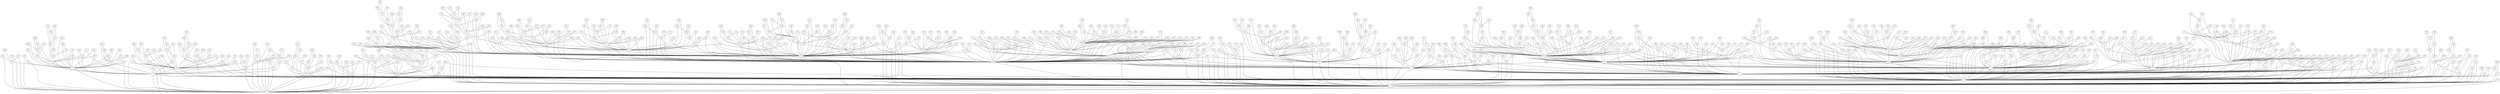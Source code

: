 graph DorMen1000 {
0;
1;
2;
3;
4;
5;
6;
7;
8;
9;
10;
11;
12;
13;
14;
15;
16;
17;
18;
19;
20;
21;
22;
23;
24;
25;
26;
27;
28;
29;
30;
31;
32;
33;
34;
35;
36;
37;
38;
39;
40;
41;
42;
43;
44;
45;
46;
47;
48;
49;
50;
51;
52;
53;
54;
55;
56;
57;
58;
59;
60;
61;
62;
63;
64;
65;
66;
67;
68;
69;
70;
71;
72;
73;
74;
75;
76;
77;
78;
79;
80;
81;
82;
83;
84;
85;
86;
87;
88;
89;
90;
91;
92;
93;
94;
95;
96;
97;
98;
99;
100;
101;
102;
103;
104;
105;
106;
107;
108;
109;
110;
111;
112;
113;
114;
115;
116;
117;
118;
119;
120;
121;
122;
123;
124;
125;
126;
127;
128;
129;
130;
131;
132;
133;
134;
135;
136;
137;
138;
139;
140;
141;
142;
143;
144;
145;
146;
147;
148;
149;
150;
151;
152;
153;
154;
155;
156;
157;
158;
159;
160;
161;
162;
163;
164;
165;
166;
167;
168;
169;
170;
171;
172;
173;
174;
175;
176;
177;
178;
179;
180;
181;
182;
183;
184;
185;
186;
187;
188;
189;
190;
191;
192;
193;
194;
195;
196;
197;
198;
199;
200;
201;
202;
203;
204;
205;
206;
207;
208;
209;
210;
211;
212;
213;
214;
215;
216;
217;
218;
219;
220;
221;
222;
223;
224;
225;
226;
227;
228;
229;
230;
231;
232;
233;
234;
235;
236;
237;
238;
239;
240;
241;
242;
243;
244;
245;
246;
247;
248;
249;
250;
251;
252;
253;
254;
255;
256;
257;
258;
259;
260;
261;
262;
263;
264;
265;
266;
267;
268;
269;
270;
271;
272;
273;
274;
275;
276;
277;
278;
279;
280;
281;
282;
283;
284;
285;
286;
287;
288;
289;
290;
291;
292;
293;
294;
295;
296;
297;
298;
299;
300;
301;
302;
303;
304;
305;
306;
307;
308;
309;
310;
311;
312;
313;
314;
315;
316;
317;
318;
319;
320;
321;
322;
323;
324;
325;
326;
327;
328;
329;
330;
331;
332;
333;
334;
335;
336;
337;
338;
339;
340;
341;
342;
343;
344;
345;
346;
347;
348;
349;
350;
351;
352;
353;
354;
355;
356;
357;
358;
359;
360;
361;
362;
363;
364;
365;
366;
367;
368;
369;
370;
371;
372;
373;
374;
375;
376;
377;
378;
379;
380;
381;
382;
383;
384;
385;
386;
387;
388;
389;
390;
391;
392;
393;
394;
395;
396;
397;
398;
399;
400;
401;
402;
403;
404;
405;
406;
407;
408;
409;
410;
411;
412;
413;
414;
415;
416;
417;
418;
419;
420;
421;
422;
423;
424;
425;
426;
427;
428;
429;
430;
431;
432;
433;
434;
435;
436;
437;
438;
439;
440;
441;
442;
443;
444;
445;
446;
447;
448;
449;
450;
451;
452;
453;
454;
455;
456;
457;
458;
459;
460;
461;
462;
463;
464;
465;
466;
467;
468;
469;
470;
471;
472;
473;
474;
475;
476;
477;
478;
479;
480;
481;
482;
483;
484;
485;
486;
487;
488;
489;
490;
491;
492;
493;
494;
495;
496;
497;
498;
499;
500;
501;
502;
503;
504;
505;
506;
507;
508;
509;
510;
511;
512;
513;
514;
515;
516;
517;
518;
519;
520;
521;
522;
523;
524;
525;
526;
527;
528;
529;
530;
531;
532;
533;
534;
535;
536;
537;
538;
539;
540;
541;
542;
543;
544;
545;
546;
547;
548;
549;
550;
551;
552;
553;
554;
555;
556;
557;
558;
559;
560;
561;
562;
563;
564;
565;
566;
567;
568;
569;
570;
571;
572;
573;
574;
575;
576;
577;
578;
579;
580;
581;
582;
583;
584;
585;
586;
587;
588;
589;
590;
591;
592;
593;
594;
595;
596;
597;
598;
599;
600;
601;
602;
603;
604;
605;
606;
607;
608;
609;
610;
611;
612;
613;
614;
615;
616;
617;
618;
619;
620;
621;
622;
623;
624;
625;
626;
627;
628;
629;
630;
631;
632;
633;
634;
635;
636;
637;
638;
639;
640;
641;
642;
643;
644;
645;
646;
647;
648;
649;
650;
651;
652;
653;
654;
655;
656;
657;
658;
659;
660;
661;
662;
663;
664;
665;
666;
667;
668;
669;
670;
671;
672;
673;
674;
675;
676;
677;
678;
679;
680;
681;
682;
683;
684;
685;
686;
687;
688;
689;
690;
691;
692;
693;
694;
695;
696;
697;
698;
699;
700;
701;
702;
703;
704;
705;
706;
707;
708;
709;
710;
711;
712;
713;
714;
715;
716;
717;
718;
719;
720;
721;
722;
723;
724;
725;
726;
727;
728;
729;
730;
731;
732;
733;
734;
735;
736;
737;
738;
739;
740;
741;
742;
743;
744;
745;
746;
747;
748;
749;
750;
751;
752;
753;
754;
755;
756;
757;
758;
759;
760;
761;
762;
763;
764;
765;
766;
767;
768;
769;
770;
771;
772;
773;
774;
775;
776;
777;
778;
779;
780;
781;
782;
783;
784;
785;
786;
787;
788;
789;
790;
791;
792;
793;
794;
795;
796;
797;
798;
799;
800;
801;
802;
803;
804;
805;
806;
807;
808;
809;
810;
811;
812;
813;
814;
815;
816;
817;
818;
819;
820;
821;
822;
823;
824;
825;
826;
827;
828;
829;
830;
831;
832;
833;
834;
835;
836;
837;
838;
839;
840;
841;
842;
843;
844;
845;
846;
847;
848;
849;
850;
851;
852;
853;
854;
855;
856;
857;
858;
859;
860;
861;
862;
863;
864;
865;
866;
867;
868;
869;
870;
871;
872;
873;
874;
875;
876;
877;
878;
879;
880;
881;
882;
883;
884;
885;
886;
887;
888;
889;
890;
891;
892;
893;
894;
895;
896;
897;
898;
899;
900;
901;
902;
903;
904;
905;
906;
907;
908;
909;
910;
911;
912;
913;
914;
915;
916;
917;
918;
919;
920;
921;
922;
923;
924;
925;
926;
927;
928;
929;
930;
931;
932;
933;
934;
935;
936;
937;
938;
939;
940;
941;
942;
943;
944;
945;
946;
947;
948;
949;
950;
951;
952;
953;
954;
955;
956;
957;
958;
959;
960;
961;
962;
963;
964;
965;
966;
967;
968;
969;
970;
971;
972;
973;
974;
975;
976;
977;
978;
979;
980;
981;
982;
983;
984;
985;
986;
987;
988;
989;
990;
991;
992;
993;
994;
995;
996;
997;
998;
999;
0--1;
1--2;
2--0;
3--0;
3--1;
4--3;
4--1;
5--3;
5--0;
6--5;
6--3;
7--2;
7--0;
8--3;
8--0;
9--7;
9--2;
10--4;
10--1;
11--6;
11--5;
12--10;
12--1;
13--0;
13--1;
14--10;
14--4;
15--10;
15--1;
16--5;
16--0;
17--12;
17--1;
18--16;
18--5;
19--12;
19--1;
20--16;
20--0;
21--12;
21--10;
22--3;
22--0;
23--6;
23--3;
24--16;
24--5;
25--10;
25--4;
26--5;
26--0;
27--4;
27--1;
28--24;
28--16;
29--2;
29--0;
30--12;
30--10;
31--11;
31--6;
32--12;
32--10;
33--20;
33--0;
34--10;
34--1;
35--21;
35--12;
36--34;
36--10;
37--26;
37--5;
38--21;
38--10;
39--5;
39--0;
40--9;
40--2;
41--20;
41--0;
42--16;
42--0;
43--8;
43--3;
44--43;
44--8;
45--30;
45--10;
46--40;
46--2;
47--11;
47--6;
48--25;
48--10;
49--9;
49--2;
50--32;
50--12;
51--5;
51--0;
52--0;
52--1;
53--25;
53--10;
54--44;
54--43;
55--53;
55--10;
56--3;
56--1;
57--27;
57--1;
58--27;
58--1;
59--47;
59--6;
60--30;
60--10;
61--2;
61--0;
62--32;
62--12;
63--32;
63--10;
64--27;
64--1;
65--13;
65--0;
66--2;
66--0;
67--19;
67--12;
68--51;
68--5;
69--6;
69--3;
70--56;
70--1;
71--21;
71--10;
72--35;
72--12;
73--9;
73--7;
74--44;
74--43;
75--5;
75--0;
76--12;
76--1;
77--52;
77--0;
78--61;
78--2;
79--28;
79--24;
80--50;
80--12;
81--7;
81--2;
82--24;
82--16;
83--66;
83--2;
84--4;
84--1;
85--8;
85--0;
86--48;
86--25;
87--0;
87--1;
88--48;
88--25;
89--38;
89--10;
90--72;
90--12;
91--5;
91--3;
92--21;
92--10;
93--69;
93--6;
94--74;
94--43;
95--25;
95--4;
96--7;
96--0;
97--19;
97--1;
98--64;
98--27;
99--23;
99--3;
100--8;
100--0;
101--82;
101--24;
102--92;
102--10;
103--34;
103--10;
104--56;
104--3;
105--96;
105--0;
106--71;
106--21;
107--84;
107--4;
108--74;
108--43;
109--37;
109--5;
110--42;
110--0;
111--87;
111--1;
112--12;
112--10;
113--29;
113--0;
114--4;
114--3;
115--48;
115--10;
116--13;
116--1;
117--18;
117--16;
118--31;
118--11;
119--53;
119--25;
120--106;
120--21;
121--53;
121--10;
122--66;
122--0;
123--58;
123--1;
124--121;
124--53;
125--98;
125--64;
126--82;
126--24;
127--85;
127--0;
128--98;
128--64;
129--76;
129--1;
130--38;
130--10;
131--99;
131--3;
132--64;
132--27;
133--117;
133--16;
134--18;
134--5;
135--109;
135--37;
136--100;
136--8;
137--90;
137--72;
138--137;
138--90;
139--136;
139--100;
140--133;
140--16;
141--78;
141--2;
142--25;
142--10;
143--121;
143--10;
144--44;
144--8;
145--45;
145--30;
146--74;
146--44;
147--101;
147--24;
148--121;
148--10;
149--11;
149--6;
150--107;
150--84;
151--24;
151--16;
152--64;
152--1;
153--4;
153--3;
154--96;
154--7;
155--115;
155--10;
156--112;
156--12;
157--134;
157--18;
158--127;
158--0;
159--27;
159--1;
160--116;
160--1;
161--11;
161--6;
162--124;
162--53;
163--44;
163--8;
164--9;
164--7;
165--68;
165--51;
166--137;
166--72;
167--50;
167--12;
168--139;
168--100;
169--73;
169--9;
170--113;
170--29;
171--48;
171--25;
172--38;
172--21;
173--138;
173--137;
174--125;
174--64;
175--22;
175--3;
176--21;
176--12;
177--27;
177--1;
178--31;
178--11;
179--118;
179--11;
180--45;
180--30;
181--142;
181--25;
182--68;
182--51;
183--106;
183--71;
184--64;
184--27;
185--73;
185--9;
186--176;
186--21;
187--105;
187--96;
188--7;
188--2;
189--168;
189--100;
190--179;
190--11;
191--0;
191--1;
192--151;
192--16;
193--68;
193--5;
194--77;
194--0;
195--80;
195--50;
196--95;
196--4;
197--7;
197--2;
198--183;
198--71;
199--118;
199--11;
200--29;
200--0;
201--67;
201--19;
202--20;
202--0;
203--71;
203--21;
204--53;
204--10;
205--3;
205--0;
206--122;
206--66;
207--83;
207--2;
208--159;
208--27;
209--10;
209--1;
210--183;
210--106;
211--0;
211--1;
212--121;
212--53;
213--149;
213--6;
214--138;
214--137;
215--174;
215--64;
216--201;
216--19;
217--70;
217--1;
218--112;
218--12;
219--218;
219--112;
220--166;
220--72;
221--114;
221--4;
222--82;
222--24;
223--51;
223--5;
224--102;
224--10;
225--139;
225--100;
226--125;
226--98;
227--206;
227--66;
228--29;
228--2;
229--163;
229--44;
230--124;
230--53;
231--177;
231--27;
232--215;
232--64;
233--167;
233--12;
234--98;
234--27;
235--114;
235--4;
236--172;
236--38;
237--221;
237--4;
238--206;
238--122;
239--126;
239--82;
240--177;
240--27;
241--188;
241--7;
242--95;
242--4;
243--202;
243--0;
244--151;
244--16;
245--216;
245--201;
246--164;
246--9;
247--53;
247--10;
248--201;
248--19;
249--212;
249--121;
250--151;
250--16;
251--93;
251--69;
252--143;
252--121;
253--75;
253--5;
254--154;
254--96;
255--10;
255--1;
256--129;
256--1;
257--231;
257--27;
258--206;
258--122;
259--143;
259--121;
260--170;
260--113;
261--218;
261--12;
262--95;
262--25;
263--25;
263--4;
264--51;
264--0;
265--143;
265--121;
266--11;
266--6;
267--167;
267--12;
268--192;
268--16;
269--215;
269--64;
270--165;
270--68;
271--237;
271--221;
272--159;
272--27;
273--247;
273--53;
274--258;
274--122;
275--146;
275--74;
276--244;
276--16;
277--54;
277--43;
278--209;
278--10;
279--219;
279--112;
280--194;
280--0;
281--3;
281--1;
282--145;
282--45;
283--188;
283--2;
284--153;
284--3;
285--8;
285--0;
286--3;
286--1;
287--195;
287--50;
288--31;
288--6;
289--168;
289--100;
290--257;
290--231;
291--281;
291--1;
292--105;
292--0;
293--48;
293--10;
294--119;
294--25;
295--237;
295--4;
296--153;
296--3;
297--199;
297--11;
298--172;
298--38;
299--186;
299--21;
300--89;
300--38;
301--4;
301--3;
302--62;
302--12;
303--69;
303--3;
304--69;
304--6;
305--241;
305--188;
306--110;
306--0;
307--206;
307--66;
308--106;
308--21;
309--185;
309--73;
310--254;
310--154;
311--189;
311--100;
312--270;
312--68;
313--181;
313--142;
314--133;
314--16;
315--48;
315--10;
316--37;
316--5;
317--200;
317--0;
318--35;
318--12;
319--174;
319--125;
320--244;
320--151;
321--183;
321--71;
322--116;
322--1;
323--283;
323--2;
324--96;
324--0;
325--260;
325--113;
326--26;
326--5;
327--30;
327--12;
328--307;
328--206;
329--4;
329--1;
330--35;
330--21;
331--119;
331--53;
332--109;
332--5;
333--83;
333--66;
334--97;
334--1;
335--301;
335--4;
336--287;
336--195;
337--304;
337--6;
338--41;
338--0;
339--302;
339--12;
340--65;
340--13;
341--110;
341--0;
342--39;
342--0;
343--324;
343--96;
344--160;
344--1;
345--272;
345--159;
346--85;
346--8;
347--56;
347--3;
348--56;
348--3;
349--236;
349--172;
350--222;
350--82;
351--343;
351--324;
352--224;
352--10;
353--317;
353--0;
354--96;
354--0;
355--189;
355--100;
356--2;
356--0;
357--67;
357--12;
358--84;
358--4;
359--303;
359--3;
360--213;
360--149;
361--256;
361--129;
362--58;
362--27;
363--102;
363--92;
364--288;
364--6;
365--206;
365--122;
366--304;
366--6;
367--270;
367--165;
368--151;
368--24;
369--351;
369--324;
370--80;
370--12;
371--164;
371--9;
372--333;
372--66;
373--104;
373--3;
374--332;
374--109;
375--85;
375--0;
376--307;
376--66;
377--241;
377--188;
378--185;
378--9;
379--239;
379--126;
380--308;
380--21;
381--266;
381--11;
382--364;
382--6;
383--289;
383--168;
384--291;
384--281;
385--297;
385--11;
386--83;
386--66;
387--156;
387--112;
388--164;
388--9;
389--194;
389--0;
390--281;
390--3;
391--73;
391--9;
392--371;
392--164;
393--139;
393--100;
394--23;
394--6;
395--12;
395--10;
396--126;
396--82;
397--300;
397--89;
398--97;
398--19;
399--161;
399--11;
400--341;
400--0;
401--225;
401--139;
402--345;
402--159;
403--361;
403--129;
404--20;
404--0;
405--284;
405--3;
406--114;
406--3;
407--347;
407--56;
408--195;
408--80;
409--174;
409--64;
410--155;
410--115;
411--186;
411--176;
412--394;
412--23;
413--97;
413--19;
414--310;
414--154;
415--358;
415--84;
416--355;
416--189;
417--350;
417--82;
418--253;
418--5;
419--149;
419--6;
420--32;
420--12;
421--376;
421--307;
422--395;
422--10;
423--329;
423--1;
424--197;
424--2;
425--60;
425--30;
426--415;
426--84;
427--360;
427--213;
428--169;
428--9;
429--20;
429--0;
430--151;
430--16;
431--427;
431--360;
432--139;
432--136;
433--39;
433--0;
434--248;
434--201;
435--423;
435--1;
436--196;
436--4;
437--131;
437--3;
438--124;
438--121;
439--309;
439--185;
440--40;
440--2;
441--207;
441--2;
442--209;
442--10;
443--83;
443--66;
444--383;
444--289;
445--423;
445--329;
446--374;
446--332;
447--201;
447--67;
448--360;
448--149;
449--18;
449--16;
450--96;
450--0;
451--267;
451--12;
452--184;
452--27;
453--153;
453--3;
454--33;
454--0;
455--141;
455--2;
456--339;
456--302;
457--269;
457--64;
458--248;
458--19;
459--396;
459--82;
460--399;
460--161;
461--234;
461--27;
462--45;
462--10;
463--230;
463--124;
464--385;
464--11;
465--399;
465--11;
466--203;
466--21;
467--431;
467--427;
468--218;
468--12;
469--370;
469--80;
470--303;
470--3;
471--262;
471--25;
472--214;
472--137;
473--73;
473--7;
474--352;
474--10;
475--439;
475--309;
476--163;
476--8;
477--386;
477--66;
478--283;
478--2;
479--144;
479--8;
480--117;
480--16;
481--285;
481--0;
482--256;
482--1;
483--419;
483--149;
484--290;
484--231;
485--138;
485--90;
486--434;
486--201;
487--32;
487--10;
488--121;
488--10;
489--324;
489--0;
490--177;
490--1;
491--163;
491--44;
492--6;
492--5;
493--209;
493--1;
494--427;
494--360;
495--4;
495--3;
496--467;
496--427;
497--173;
497--138;
498--69;
498--6;
499--150;
499--84;
500--45;
500--10;
501--298;
501--172;
502--361;
502--129;
503--211;
503--0;
504--189;
504--168;
505--462;
505--10;
506--232;
506--215;
507--365;
507--122;
508--112;
508--12;
509--161;
509--6;
510--171;
510--25;
511--40;
511--2;
512--248;
512--201;
513--264;
513--51;
514--24;
514--16;
515--98;
515--64;
516--433;
516--39;
517--296;
517--3;
518--286;
518--1;
519--169;
519--73;
520--329;
520--1;
521--160;
521--1;
522--339;
522--12;
523--340;
523--13;
524--17;
524--1;
525--58;
525--1;
526--29;
526--0;
527--484;
527--290;
528--304;
528--69;
529--387;
529--156;
530--218;
530--112;
531--446;
531--332;
532--314;
532--133;
533--272;
533--159;
534--525;
534--1;
535--314;
535--133;
536--400;
536--0;
537--486;
537--434;
538--38;
538--10;
539--524;
539--17;
540--338;
540--41;
541--63;
541--32;
542--81;
542--2;
543--121;
543--10;
544--315;
544--48;
545--310;
545--254;
546--521;
546--160;
547--138;
547--90;
548--409;
548--174;
549--473;
549--7;
550--178;
550--11;
551--95;
551--25;
552--538;
552--38;
553--451;
553--12;
554--534;
554--1;
555--5;
555--3;
556--475;
556--439;
557--325;
557--260;
558--133;
558--16;
559--354;
559--96;
560--315;
560--10;
561--201;
561--19;
562--111;
562--1;
563--43;
563--3;
564--274;
564--122;
565--415;
565--358;
566--531;
566--446;
567--28;
567--16;
568--519;
568--73;
569--426;
569--84;
570--355;
570--100;
571--55;
571--53;
572--333;
572--66;
573--540;
573--338;
574--450;
574--96;
575--1;
575--2;
576--351;
576--343;
577--187;
577--96;
578--525;
578--58;
579--11;
579--5;
580--167;
580--50;
581--56;
581--1;
582--532;
582--133;
583--222;
583--24;
584--517;
584--3;
585--577;
585--96;
586--378;
586--9;
587--491;
587--44;
588--101;
588--24;
589--416;
589--189;
590--17;
590--12;
591--290;
591--231;
592--490;
592--177;
593--519;
593--73;
594--36;
594--10;
595--117;
595--16;
596--136;
596--8;
597--524;
597--17;
598--487;
598--10;
599--246;
599--164;
600--6;
600--5;
601--264;
601--0;
602--55;
602--53;
603--152;
603--64;
604--527;
604--290;
605--538;
605--38;
606--503;
606--211;
607--82;
607--16;
608--576;
608--351;
609--488;
609--121;
610--280;
610--0;
611--318;
611--35;
612--73;
612--9;
613--395;
613--12;
614--194;
614--0;
615--100;
615--8;
616--379;
616--126;
617--398;
617--97;
618--320;
618--244;
619--60;
619--30;
620--265;
620--121;
621--110;
621--0;
622--419;
622--6;
623--214;
623--138;
624--382;
624--364;
625--588;
625--101;
626--236;
626--172;
627--271;
627--237;
628--189;
628--100;
629--125;
629--98;
630--610;
630--280;
631--47;
631--6;
632--628;
632--100;
633--160;
633--116;
634--72;
634--35;
635--174;
635--64;
636--283;
636--2;
637--178;
637--31;
638--351;
638--343;
639--11;
639--5;
640--178;
640--11;
641--626;
641--172;
642--97;
642--19;
643--484;
643--231;
644--71;
644--21;
645--21;
645--12;
646--405;
646--284;
647--181;
647--142;
648--477;
648--386;
649--496;
649--467;
650--112;
650--12;
651--85;
651--0;
652--239;
652--82;
653--54;
653--44;
654--258;
654--206;
655--250;
655--151;
656--599;
656--164;
657--134;
657--18;
658--335;
658--301;
659--38;
659--21;
660--402;
660--159;
661--196;
661--4;
662--225;
662--100;
663--252;
663--121;
664--542;
664--2;
665--487;
665--10;
666--43;
666--3;
667--187;
667--96;
668--454;
668--0;
669--375;
669--85;
670--249;
670--212;
671--104;
671--3;
672--224;
672--10;
673--167;
673--12;
674--344;
674--160;
675--489;
675--324;
676--622;
676--6;
677--324;
677--96;
678--489;
678--324;
679--236;
679--38;
680--189;
680--100;
681--468;
681--218;
682--537;
682--434;
683--191;
683--1;
684--143;
684--121;
685--142;
685--10;
686--315;
686--48;
687--464;
687--385;
688--405;
688--284;
689--160;
689--116;
690--78;
690--61;
691--597;
691--524;
692--459;
692--82;
693--666;
693--3;
694--265;
694--143;
695--142;
695--10;
696--366;
696--6;
697--462;
697--45;
698--615;
698--100;
699--277;
699--43;
700--560;
700--10;
701--684;
701--121;
702--304;
702--69;
703--263;
703--4;
704--523;
704--13;
705--116;
705--1;
706--375;
706--0;
707--630;
707--610;
708--707;
708--610;
709--32;
709--12;
710--200;
710--29;
711--615;
711--100;
712--266;
712--11;
713--183;
713--71;
714--324;
714--0;
715--509;
715--161;
716--642;
716--97;
717--69;
717--3;
718--397;
718--300;
719--182;
719--68;
720--525;
720--58;
721--88;
721--48;
722--556;
722--439;
723--498;
723--6;
724--434;
724--248;
725--391;
725--9;
726--98;
726--64;
727--93;
727--6;
728--78;
728--2;
729--504;
729--168;
730--45;
730--30;
731--487;
731--32;
732--653;
732--54;
733--519;
733--169;
734--222;
734--24;
735--555;
735--3;
736--270;
736--68;
737--273;
737--247;
738--286;
738--1;
739--408;
739--80;
740--433;
740--0;
741--190;
741--179;
742--538;
742--10;
743--459;
743--396;
744--18;
744--16;
745--191;
745--1;
746--724;
746--434;
747--680;
747--189;
748--636;
748--283;
749--52;
749--1;
750--124;
750--53;
751--145;
751--45;
752--197;
752--7;
753--527;
753--484;
754--523;
754--13;
755--490;
755--177;
756--459;
756--396;
757--493;
757--209;
758--77;
758--0;
759--189;
759--100;
760--134;
760--18;
761--78;
761--61;
762--608;
762--576;
763--589;
763--189;
764--76;
764--1;
765--289;
765--168;
766--294;
766--119;
767--473;
767--7;
768--328;
768--206;
769--400;
769--0;
770--156;
770--112;
771--13;
771--1;
772--684;
772--143;
773--288;
773--31;
774--94;
774--43;
775--145;
775--45;
776--180;
776--45;
777--102;
777--10;
778--189;
778--100;
779--622;
779--6;
780--22;
780--0;
781--670;
781--249;
782--742;
782--10;
783--699;
783--277;
784--299;
784--21;
785--399;
785--161;
786--603;
786--64;
787--774;
787--43;
788--581;
788--56;
789--153;
789--4;
790--261;
790--12;
791--11;
791--5;
792--414;
792--310;
793--359;
793--303;
794--381;
794--11;
795--278;
795--10;
796--738;
796--286;
797--64;
797--1;
798--13;
798--1;
799--67;
799--12;
800--563;
800--3;
801--277;
801--54;
802--166;
802--72;
803--505;
803--462;
804--562;
804--1;
805--193;
805--5;
806--142;
806--25;
807--538;
807--38;
808--222;
808--82;
809--223;
809--51;
810--94;
810--43;
811--680;
811--100;
812--582;
812--133;
813--525;
813--1;
814--200;
814--0;
815--239;
815--82;
816--232;
816--215;
817--236;
817--38;
818--673;
818--167;
819--408;
819--80;
820--187;
820--96;
821--49;
821--2;
822--90;
822--12;
823--589;
823--189;
824--749;
824--52;
825--819;
825--80;
826--402;
826--345;
827--234;
827--27;
828--456;
828--339;
829--358;
829--4;
830--19;
830--1;
831--356;
831--0;
832--580;
832--167;
833--176;
833--21;
834--437;
834--3;
835--331;
835--119;
836--690;
836--78;
837--758;
837--0;
838--744;
838--18;
839--426;
839--84;
840--486;
840--434;
841--748;
841--283;
842--461;
842--234;
843--642;
843--97;
844--752;
844--197;
845--93;
845--6;
846--300;
846--89;
847--645;
847--12;
848--293;
848--10;
849--514;
849--24;
850--815;
850--239;
851--426;
851--415;
852--633;
852--160;
853--784;
853--21;
854--468;
854--218;
855--51;
855--5;
856--90;
856--12;
857--110;
857--0;
858--581;
858--56;
859--779;
859--6;
860--38;
860--10;
861--277;
861--54;
862--446;
862--332;
863--639;
863--5;
864--828;
864--456;
865--115;
865--48;
866--604;
866--290;
867--577;
867--187;
868--498;
868--6;
869--350;
869--82;
870--30;
870--12;
871--219;
871--112;
872--334;
872--1;
873--9;
873--2;
874--359;
874--303;
875--831;
875--356;
876--673;
876--167;
877--764;
877--1;
878--176;
878--12;
879--843;
879--642;
880--259;
880--121;
881--177;
881--1;
882--718;
882--300;
883--593;
883--519;
884--618;
884--320;
885--35;
885--12;
886--382;
886--364;
887--735;
887--555;
888--488;
888--121;
889--46;
889--40;
890--855;
890--5;
891--198;
891--71;
892--616;
892--379;
893--537;
893--486;
894--663;
894--252;
895--476;
895--8;
896--831;
896--0;
897--409;
897--174;
898--597;
898--17;
899--615;
899--100;
900--387;
900--112;
901--622;
901--419;
902--861;
902--277;
903--710;
903--200;
904--561;
904--19;
905--430;
905--151;
906--448;
906--360;
907--244;
907--151;
908--226;
908--98;
909--540;
909--41;
910--379;
910--239;
911--689;
911--160;
912--78;
912--61;
913--385;
913--11;
914--614;
914--194;
915--374;
915--109;
916--602;
916--55;
917--323;
917--283;
918--354;
918--96;
919--253;
919--75;
920--282;
920--45;
921--131;
921--3;
922--372;
922--333;
923--13;
923--0;
924--579;
924--11;
925--876;
925--167;
926--187;
926--96;
927--222;
927--24;
928--97;
928--1;
929--50;
929--32;
930--349;
930--236;
931--160;
931--116;
932--92;
932--21;
933--306;
933--110;
934--917;
934--283;
935--878;
935--12;
936--899;
936--615;
937--676;
937--622;
938--121;
938--10;
939--390;
939--281;
940--509;
940--6;
941--824;
941--52;
942--368;
942--151;
943--682;
943--537;
944--805;
944--5;
945--93;
945--6;
946--71;
946--10;
947--736;
947--68;
948--367;
948--165;
949--814;
949--0;
950--144;
950--8;
951--907;
951--151;
952--63;
952--32;
953--299;
953--186;
954--652;
954--82;
955--22;
955--3;
956--785;
956--399;
957--747;
957--680;
958--914;
958--614;
959--901;
959--419;
960--270;
960--165;
961--175;
961--3;
962--71;
962--21;
963--903;
963--710;
964--757;
964--493;
965--246;
965--9;
966--842;
966--234;
967--677;
967--324;
968--695;
968--142;
969--732;
969--653;
970--491;
970--163;
971--607;
971--82;
972--51;
972--5;
973--636;
973--283;
974--319;
974--125;
975--586;
975--9;
976--584;
976--517;
977--940;
977--509;
978--941;
978--824;
979--759;
979--100;
980--277;
980--43;
981--389;
981--194;
982--556;
982--475;
983--640;
983--178;
984--834;
984--3;
985--687;
985--385;
986--658;
986--301;
987--348;
987--3;
988--612;
988--9;
989--11;
989--6;
990--707;
990--630;
991--631;
991--6;
992--958;
992--914;
993--133;
993--117;
994--66;
994--0;
995--523;
995--13;
996--905;
996--151;
997--746;
997--724;
998--99;
998--3;
999--321;
999--71;
}